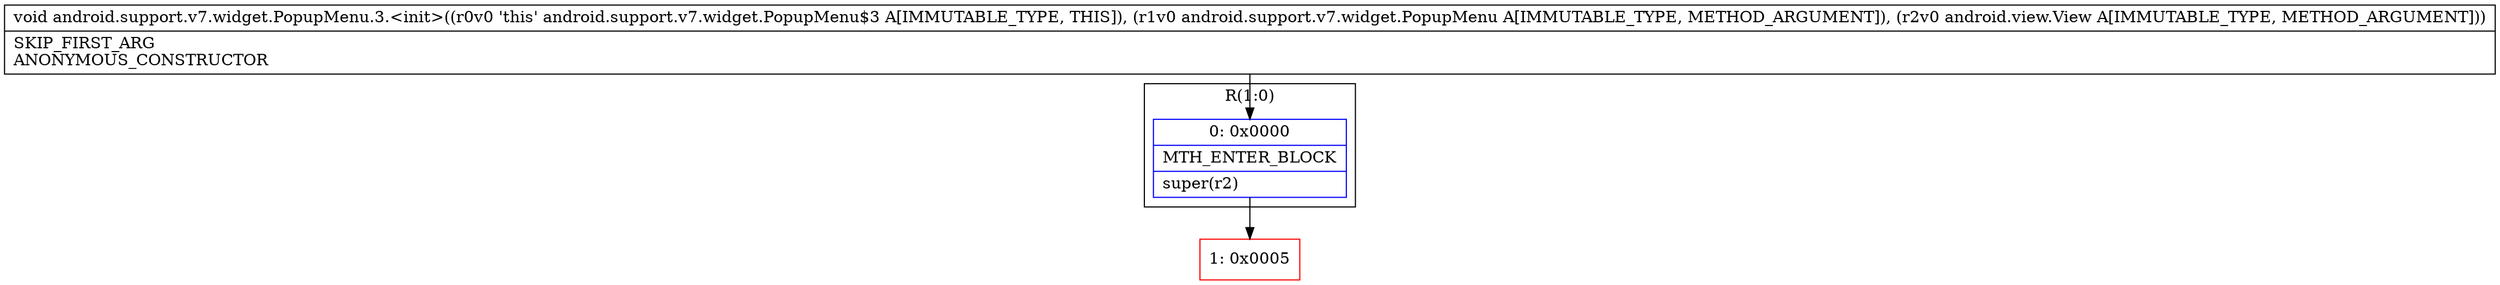 digraph "CFG forandroid.support.v7.widget.PopupMenu.3.\<init\>(Landroid\/support\/v7\/widget\/PopupMenu;Landroid\/view\/View;)V" {
subgraph cluster_Region_651600523 {
label = "R(1:0)";
node [shape=record,color=blue];
Node_0 [shape=record,label="{0\:\ 0x0000|MTH_ENTER_BLOCK\l|super(r2)\l}"];
}
Node_1 [shape=record,color=red,label="{1\:\ 0x0005}"];
MethodNode[shape=record,label="{void android.support.v7.widget.PopupMenu.3.\<init\>((r0v0 'this' android.support.v7.widget.PopupMenu$3 A[IMMUTABLE_TYPE, THIS]), (r1v0 android.support.v7.widget.PopupMenu A[IMMUTABLE_TYPE, METHOD_ARGUMENT]), (r2v0 android.view.View A[IMMUTABLE_TYPE, METHOD_ARGUMENT]))  | SKIP_FIRST_ARG\lANONYMOUS_CONSTRUCTOR\l}"];
MethodNode -> Node_0;
Node_0 -> Node_1;
}

